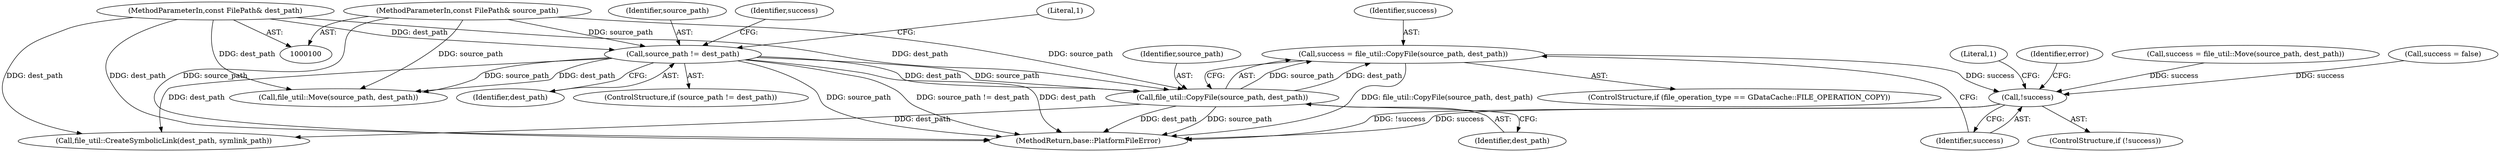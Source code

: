 digraph "0_Chrome_baef1ffd73db183ca50c854e1779ed7f6e5100a8_1@API" {
"1000130" [label="(Call,success = file_util::CopyFile(source_path, dest_path))"];
"1000132" [label="(Call,file_util::CopyFile(source_path, dest_path))"];
"1000108" [label="(Call,source_path != dest_path)"];
"1000101" [label="(MethodParameterIn,const FilePath& source_path)"];
"1000102" [label="(MethodParameterIn,const FilePath& dest_path)"];
"1000136" [label="(Call,!success)"];
"1000133" [label="(Identifier,source_path)"];
"1000258" [label="(MethodReturn,base::PlatformFileError)"];
"1000114" [label="(Identifier,success)"];
"1000137" [label="(Identifier,success)"];
"1000141" [label="(Identifier,error)"];
"1000134" [label="(Identifier,dest_path)"];
"1000184" [label="(Literal,1)"];
"1000120" [label="(Call,success = file_util::Move(source_path, dest_path))"];
"1000110" [label="(Identifier,dest_path)"];
"1000108" [label="(Call,source_path != dest_path)"];
"1000126" [label="(ControlStructure,if (file_operation_type == GDataCache::FILE_OPERATION_COPY))"];
"1000130" [label="(Call,success = file_util::CopyFile(source_path, dest_path))"];
"1000107" [label="(ControlStructure,if (source_path != dest_path))"];
"1000135" [label="(ControlStructure,if (!success))"];
"1000101" [label="(MethodParameterIn,const FilePath& source_path)"];
"1000102" [label="(MethodParameterIn,const FilePath& dest_path)"];
"1000113" [label="(Call,success = false)"];
"1000109" [label="(Identifier,source_path)"];
"1000132" [label="(Call,file_util::CopyFile(source_path, dest_path))"];
"1000223" [label="(Call,file_util::CreateSymbolicLink(dest_path, symlink_path))"];
"1000122" [label="(Call,file_util::Move(source_path, dest_path))"];
"1000131" [label="(Identifier,success)"];
"1000167" [label="(Literal,1)"];
"1000136" [label="(Call,!success)"];
"1000130" -> "1000126"  [label="AST: "];
"1000130" -> "1000132"  [label="CFG: "];
"1000131" -> "1000130"  [label="AST: "];
"1000132" -> "1000130"  [label="AST: "];
"1000137" -> "1000130"  [label="CFG: "];
"1000130" -> "1000258"  [label="DDG: file_util::CopyFile(source_path, dest_path)"];
"1000132" -> "1000130"  [label="DDG: source_path"];
"1000132" -> "1000130"  [label="DDG: dest_path"];
"1000130" -> "1000136"  [label="DDG: success"];
"1000132" -> "1000134"  [label="CFG: "];
"1000133" -> "1000132"  [label="AST: "];
"1000134" -> "1000132"  [label="AST: "];
"1000132" -> "1000258"  [label="DDG: dest_path"];
"1000132" -> "1000258"  [label="DDG: source_path"];
"1000108" -> "1000132"  [label="DDG: source_path"];
"1000108" -> "1000132"  [label="DDG: dest_path"];
"1000101" -> "1000132"  [label="DDG: source_path"];
"1000102" -> "1000132"  [label="DDG: dest_path"];
"1000132" -> "1000223"  [label="DDG: dest_path"];
"1000108" -> "1000107"  [label="AST: "];
"1000108" -> "1000110"  [label="CFG: "];
"1000109" -> "1000108"  [label="AST: "];
"1000110" -> "1000108"  [label="AST: "];
"1000114" -> "1000108"  [label="CFG: "];
"1000184" -> "1000108"  [label="CFG: "];
"1000108" -> "1000258"  [label="DDG: source_path != dest_path"];
"1000108" -> "1000258"  [label="DDG: dest_path"];
"1000108" -> "1000258"  [label="DDG: source_path"];
"1000101" -> "1000108"  [label="DDG: source_path"];
"1000102" -> "1000108"  [label="DDG: dest_path"];
"1000108" -> "1000122"  [label="DDG: source_path"];
"1000108" -> "1000122"  [label="DDG: dest_path"];
"1000108" -> "1000223"  [label="DDG: dest_path"];
"1000101" -> "1000100"  [label="AST: "];
"1000101" -> "1000258"  [label="DDG: source_path"];
"1000101" -> "1000122"  [label="DDG: source_path"];
"1000102" -> "1000100"  [label="AST: "];
"1000102" -> "1000258"  [label="DDG: dest_path"];
"1000102" -> "1000122"  [label="DDG: dest_path"];
"1000102" -> "1000223"  [label="DDG: dest_path"];
"1000136" -> "1000135"  [label="AST: "];
"1000136" -> "1000137"  [label="CFG: "];
"1000137" -> "1000136"  [label="AST: "];
"1000141" -> "1000136"  [label="CFG: "];
"1000167" -> "1000136"  [label="CFG: "];
"1000136" -> "1000258"  [label="DDG: !success"];
"1000136" -> "1000258"  [label="DDG: success"];
"1000113" -> "1000136"  [label="DDG: success"];
"1000120" -> "1000136"  [label="DDG: success"];
}
